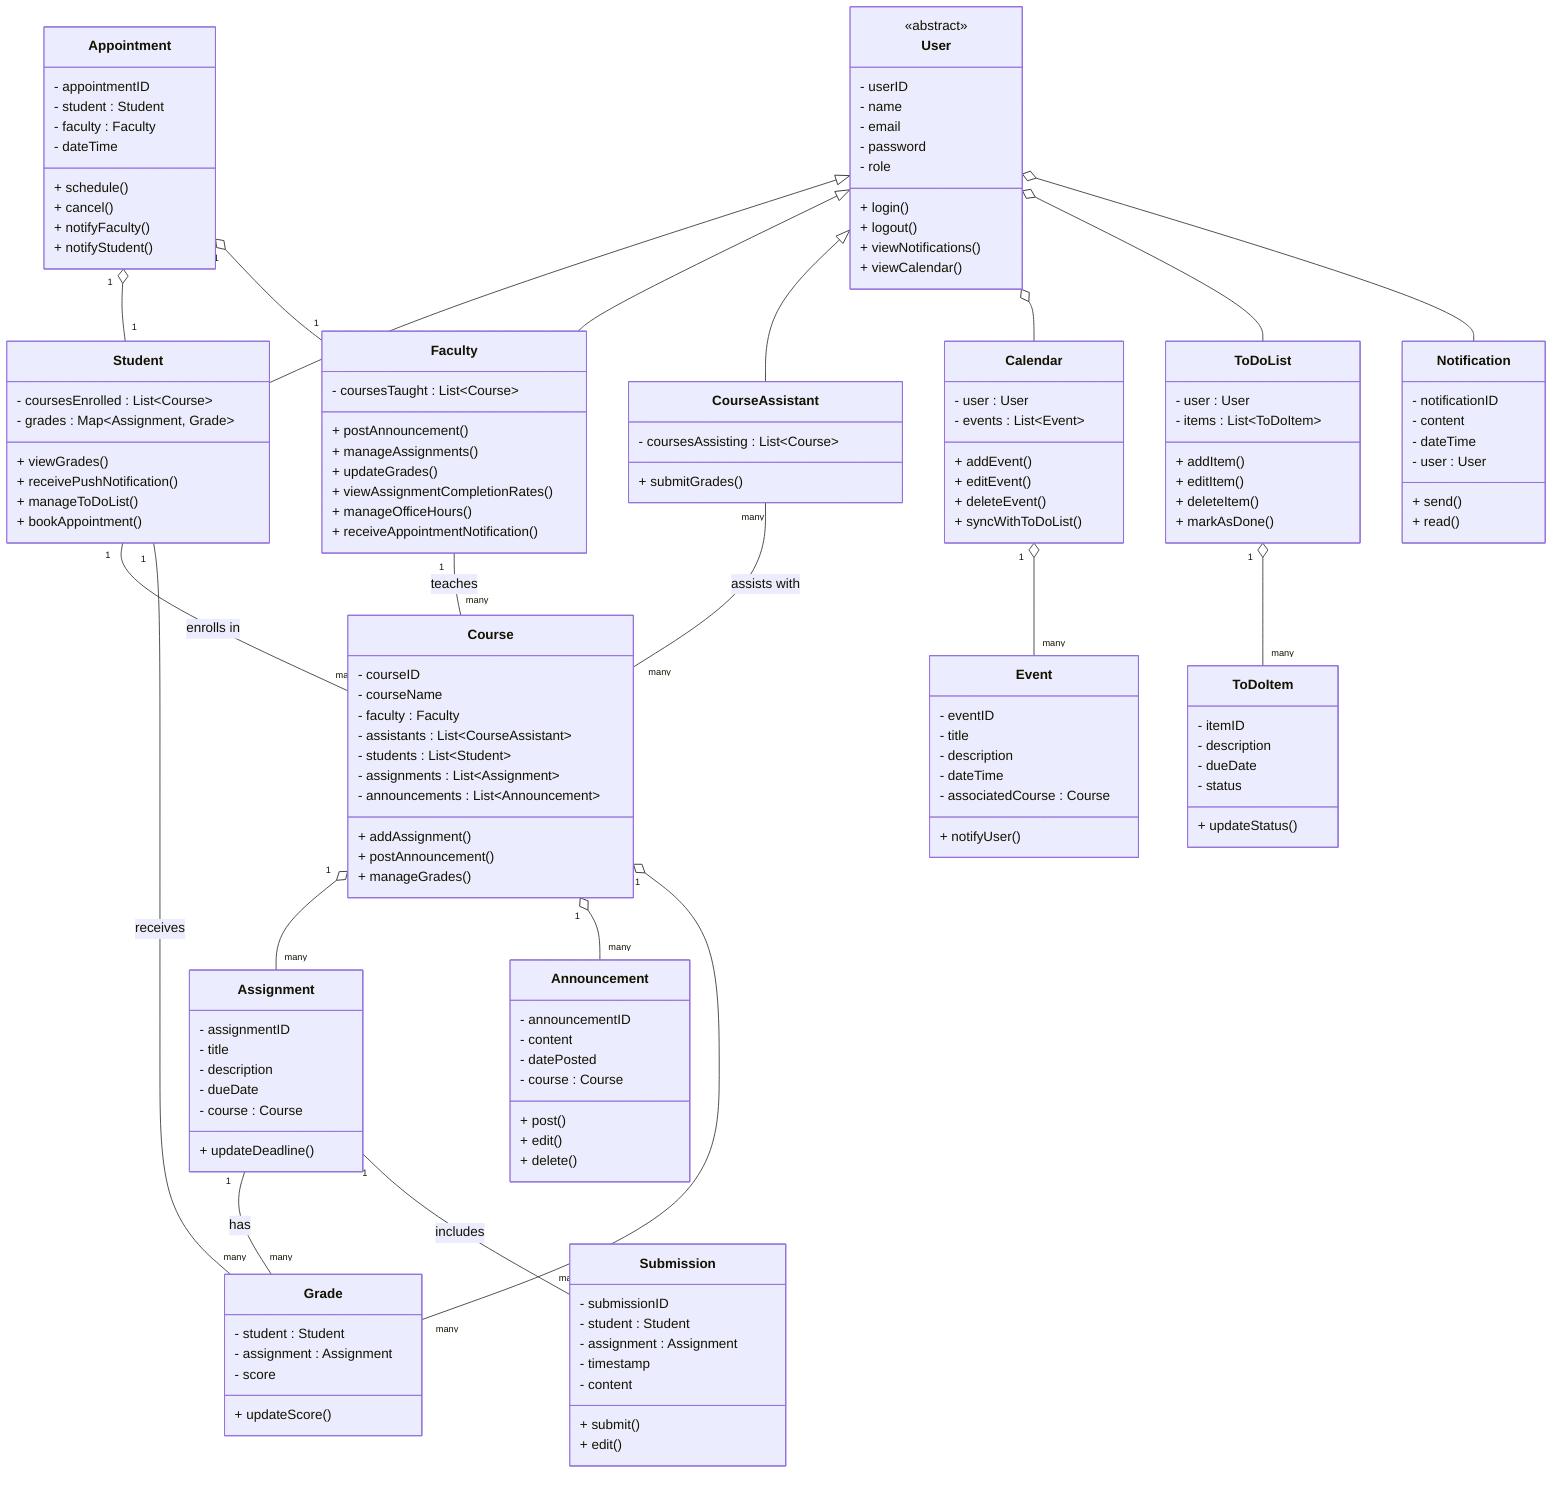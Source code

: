 classDiagram
    User <|-- Student
    User <|-- Faculty
    User <|-- CourseAssistant

    User o-- Calendar
    User o-- ToDoList
    User o-- Notification

    Student "1" -- "many" Course : enrolls in
    Faculty "1" -- "many" Course : teaches
    CourseAssistant "many" -- "many" Course : assists with

    Course "1" o-- "many" Assignment
    Course "1" o-- "many" Announcement
    Course "1" o-- "many" Grade

    Assignment "1" -- "many" Grade : has
    Student "1" -- "many" Grade : receives
    Assignment "1" -- "many" Submission : includes

    Calendar "1" o-- "many" Event

    ToDoList "1" o-- "many" ToDoItem

    Appointment "1" o-- "1" Student
    Appointment "1" o-- "1" Faculty

    class User {
        <<abstract>>
        - userID
        - name
        - email
        - password
        - role
        + login()
        + logout()
        + viewNotifications()
        + viewCalendar()
    }

    class Student {
        - coursesEnrolled : List~Course~
        - grades : Map~Assignment, Grade~
        + viewGrades()
        + receivePushNotification()
        + manageToDoList()
        + bookAppointment()
    }

    class Faculty {
        - coursesTaught : List~Course~
        + postAnnouncement()
        + manageAssignments()
        + updateGrades()
        + viewAssignmentCompletionRates()
        + manageOfficeHours()
        + receiveAppointmentNotification()
    }

    class CourseAssistant {
        - coursesAssisting : List~Course~
        + submitGrades()
    }

    class Course {
        - courseID
        - courseName
        - faculty : Faculty
        - assistants : List~CourseAssistant~
        - students : List~Student~
        - assignments : List~Assignment~
        - announcements : List~Announcement~
        + addAssignment()
        + postAnnouncement()
        + manageGrades()
    }

    class Assignment {
        - assignmentID
        - title
        - description
        - dueDate
        - course : Course
        + updateDeadline()
    }

    class Announcement {
        - announcementID
        - content
        - datePosted
        - course : Course
        + post()
        + edit()
        + delete()
    }

    class Grade {
        - student : Student
        - assignment : Assignment
        - score
        + updateScore()
    }

    class Calendar {
        - user : User
        - events : List~Event~
        + addEvent()
        + editEvent()
        + deleteEvent()
        + syncWithToDoList()
    }

    class Event {
        - eventID
        - title
        - description
        - dateTime
        - associatedCourse : Course
        + notifyUser()
    }

    class ToDoList {
        - user : User
        - items : List~ToDoItem~
        + addItem()
        + editItem()
        + deleteItem()
        + markAsDone()
    }

    class ToDoItem {
        - itemID
        - description
        - dueDate
        - status
        + updateStatus()
    }

    class Notification {
        - notificationID
        - content
        - dateTime
        - user : User
        + send()
        + read()
    }

    class Appointment {
        - appointmentID
        - student : Student
        - faculty : Faculty
        - dateTime
        + schedule()
        + cancel()
        + notifyFaculty()
        + notifyStudent()
    }

    class Submission {
        - submissionID
        - student : Student
        - assignment : Assignment
        - timestamp
        - content
        + submit()
        + edit()
    }
